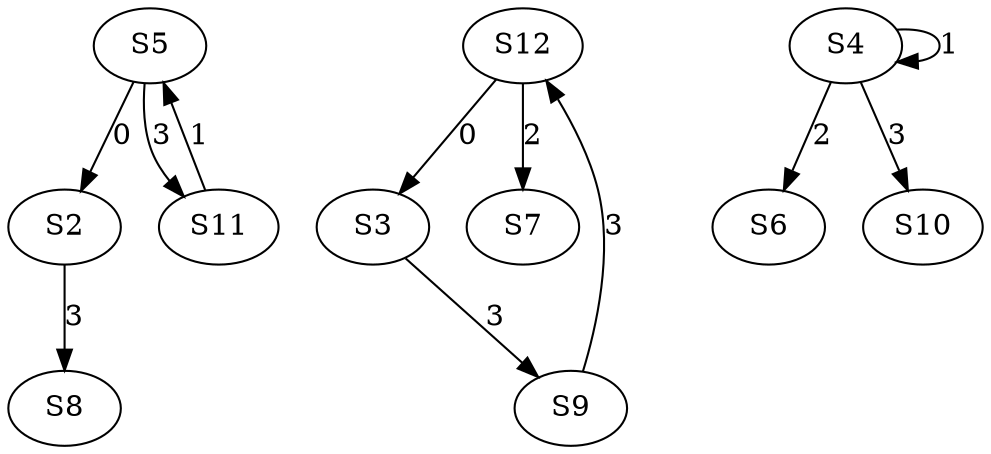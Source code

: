 strict digraph {
	S5 -> S2 [ label = 0 ];
	S12 -> S3 [ label = 0 ];
	S4 -> S4 [ label = 1 ];
	S11 -> S5 [ label = 1 ];
	S4 -> S6 [ label = 2 ];
	S12 -> S7 [ label = 2 ];
	S2 -> S8 [ label = 3 ];
	S3 -> S9 [ label = 3 ];
	S4 -> S10 [ label = 3 ];
	S5 -> S11 [ label = 3 ];
	S9 -> S12 [ label = 3 ];
}